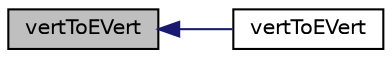 digraph "vertToEVert"
{
  bgcolor="transparent";
  edge [fontname="Helvetica",fontsize="10",labelfontname="Helvetica",labelfontsize="10"];
  node [fontname="Helvetica",fontsize="10",shape=record];
  rankdir="LR";
  Node1 [label="vertToEVert",height=0.2,width=0.4,color="black", fillcolor="grey75", style="filled", fontcolor="black"];
  Node1 -> Node2 [dir="back",color="midnightblue",fontsize="10",style="solid",fontname="Helvetica"];
  Node2 [label="vertToEVert",height=0.2,width=0.4,color="black",URL="$a00616.html#aa6341d548b659f83316a3ec0d27a2e52"];
}
